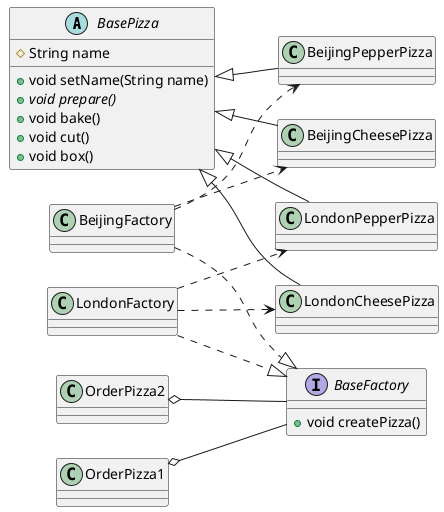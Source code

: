 @startuml
left to right direction

abstract class BasePizza {
    #String name
    +void setName(String name)
    +{abstract} void prepare()
    +void bake()
    +void cut()
    +void box()
}

class BeijingCheesePizza {}
class BeijingPepperPizza {}
class LondonCheesePizza {}
class LondonPepperPizza {}

BasePizza <|-- BeijingCheesePizza
BasePizza <|-- BeijingPepperPizza
BasePizza <|-- LondonCheesePizza
BasePizza <|-- LondonPepperPizza

interface BaseFactory {
    +void createPizza()
}

class BeijingFactory {}
BeijingFactory ..> BeijingCheesePizza
BeijingFactory ..> BeijingPepperPizza

class LondonFactory {}
LondonFactory ..> LondonCheesePizza
LondonFactory ..> LondonPepperPizza

BeijingFactory ..|> BaseFactory
LondonFactory ..|> BaseFactory

class OrderPizza1 {}
OrderPizza1 o-- BaseFactory

class OrderPizza2 {}
OrderPizza2 o-- BaseFactory
@enduml